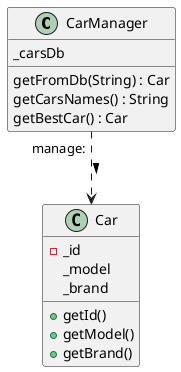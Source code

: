 @startuml SRP
class CarManager
class Car
Car : - _id
Car : _model
Car : _brand
Car : +getId()
Car : +getModel()
Car : +getBrand()
CarManager : _carsDb
CarManager : getFromDb(String) : Car
CarManager : getCarsNames() : String
CarManager :  getBestCar() : Car
CarManager ..> Car :  "manage: ">
@enduml